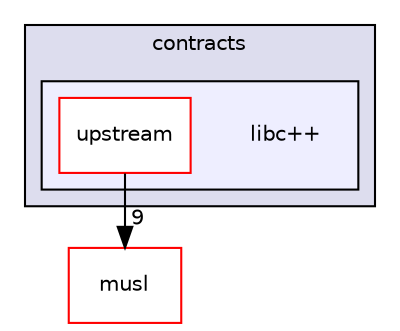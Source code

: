 digraph "contracts/libc++" {
  compound=true
  node [ fontsize="10", fontname="Helvetica"];
  edge [ labelfontsize="10", labelfontname="Helvetica"];
  subgraph clusterdir_ae9b15dd87e066e1908bbd90e8f38627 {
    graph [ bgcolor="#ddddee", pencolor="black", label="contracts" fontname="Helvetica", fontsize="10", URL="dir_ae9b15dd87e066e1908bbd90e8f38627.html"]
  subgraph clusterdir_acf7646062c2dda4cc5d3e08c5ded00b {
    graph [ bgcolor="#eeeeff", pencolor="black", label="" URL="dir_acf7646062c2dda4cc5d3e08c5ded00b.html"];
    dir_acf7646062c2dda4cc5d3e08c5ded00b [shape=plaintext label="libc++"];
    dir_7d236047367a2957b6fc9c22a3c49af8 [shape=box label="upstream" color="red" fillcolor="white" style="filled" URL="dir_7d236047367a2957b6fc9c22a3c49af8.html"];
  }
  }
  dir_50d7137a7301a66ec452987911b28b88 [shape=box label="musl" fillcolor="white" style="filled" color="red" URL="dir_50d7137a7301a66ec452987911b28b88.html"];
  dir_7d236047367a2957b6fc9c22a3c49af8->dir_50d7137a7301a66ec452987911b28b88 [headlabel="9", labeldistance=1.5 headhref="dir_000018_000020.html"];
}
